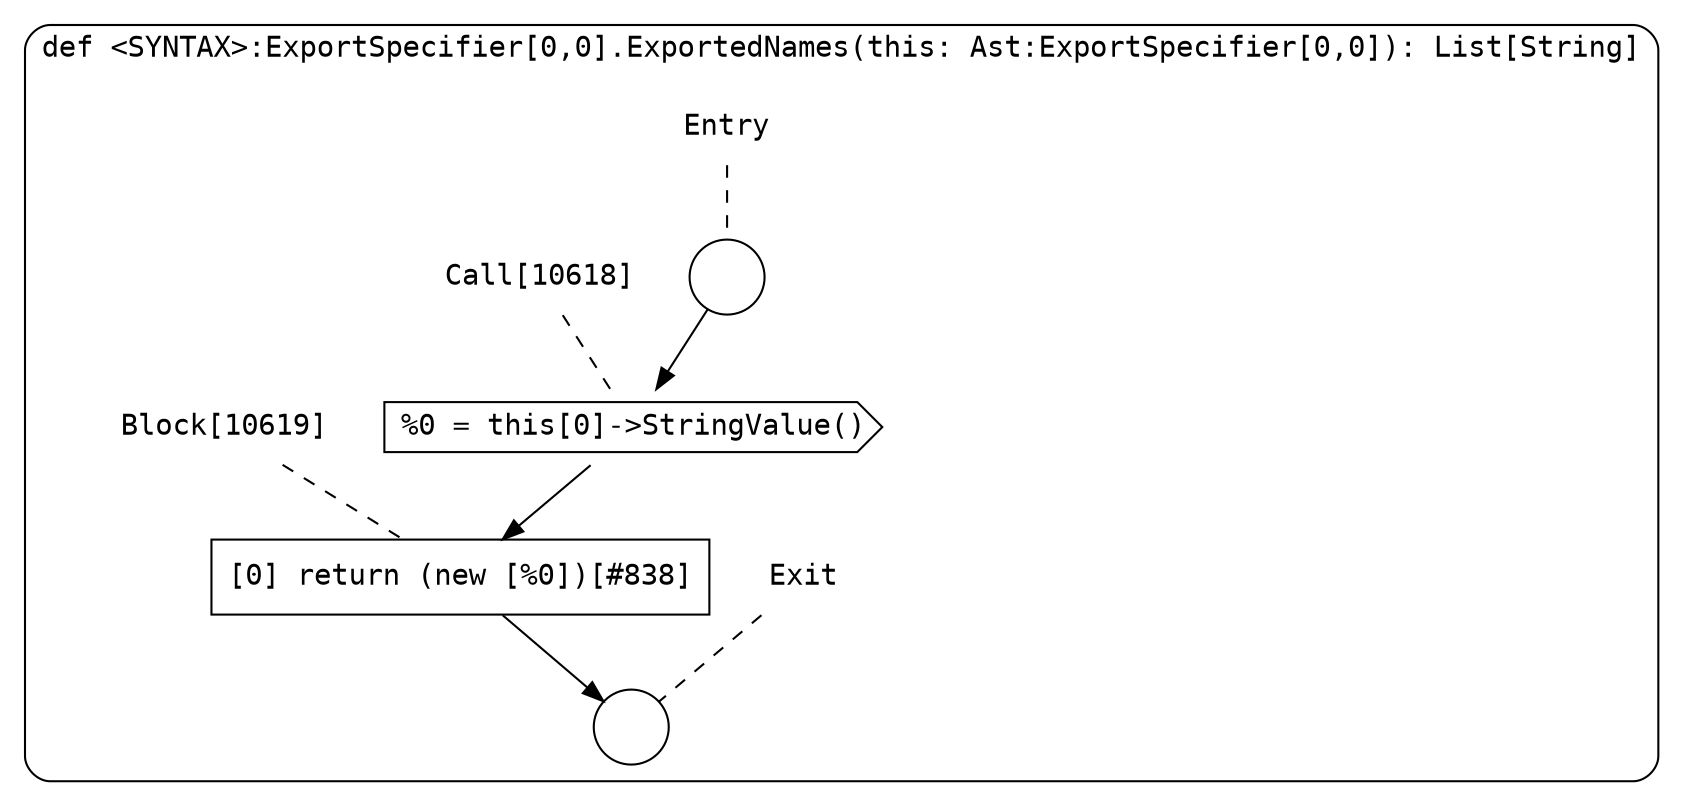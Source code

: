 digraph {
  graph [fontname = "Consolas"]
  node [fontname = "Consolas"]
  edge [fontname = "Consolas"]
  subgraph cluster1951 {
    label = "def <SYNTAX>:ExportSpecifier[0,0].ExportedNames(this: Ast:ExportSpecifier[0,0]): List[String]"
    style = rounded
    cluster1951_entry_name [shape=none, label=<<font color="black">Entry</font>>]
    cluster1951_entry_name -> cluster1951_entry [arrowhead=none, color="black", style=dashed]
    cluster1951_entry [shape=circle label=" " color="black" fillcolor="white" style=filled]
    cluster1951_entry -> node10618 [color="black"]
    cluster1951_exit_name [shape=none, label=<<font color="black">Exit</font>>]
    cluster1951_exit_name -> cluster1951_exit [arrowhead=none, color="black", style=dashed]
    cluster1951_exit [shape=circle label=" " color="black" fillcolor="white" style=filled]
    node10618_name [shape=none, label=<<font color="black">Call[10618]</font>>]
    node10618_name -> node10618 [arrowhead=none, color="black", style=dashed]
    node10618 [shape=cds, label=<<font color="black">%0 = this[0]-&gt;StringValue()</font>> color="black" fillcolor="white", style=filled]
    node10618 -> node10619 [color="black"]
    node10619_name [shape=none, label=<<font color="black">Block[10619]</font>>]
    node10619_name -> node10619 [arrowhead=none, color="black", style=dashed]
    node10619 [shape=box, label=<<font color="black">[0] return (new [%0])[#838]<BR ALIGN="LEFT"/></font>> color="black" fillcolor="white", style=filled]
    node10619 -> cluster1951_exit [color="black"]
  }
}